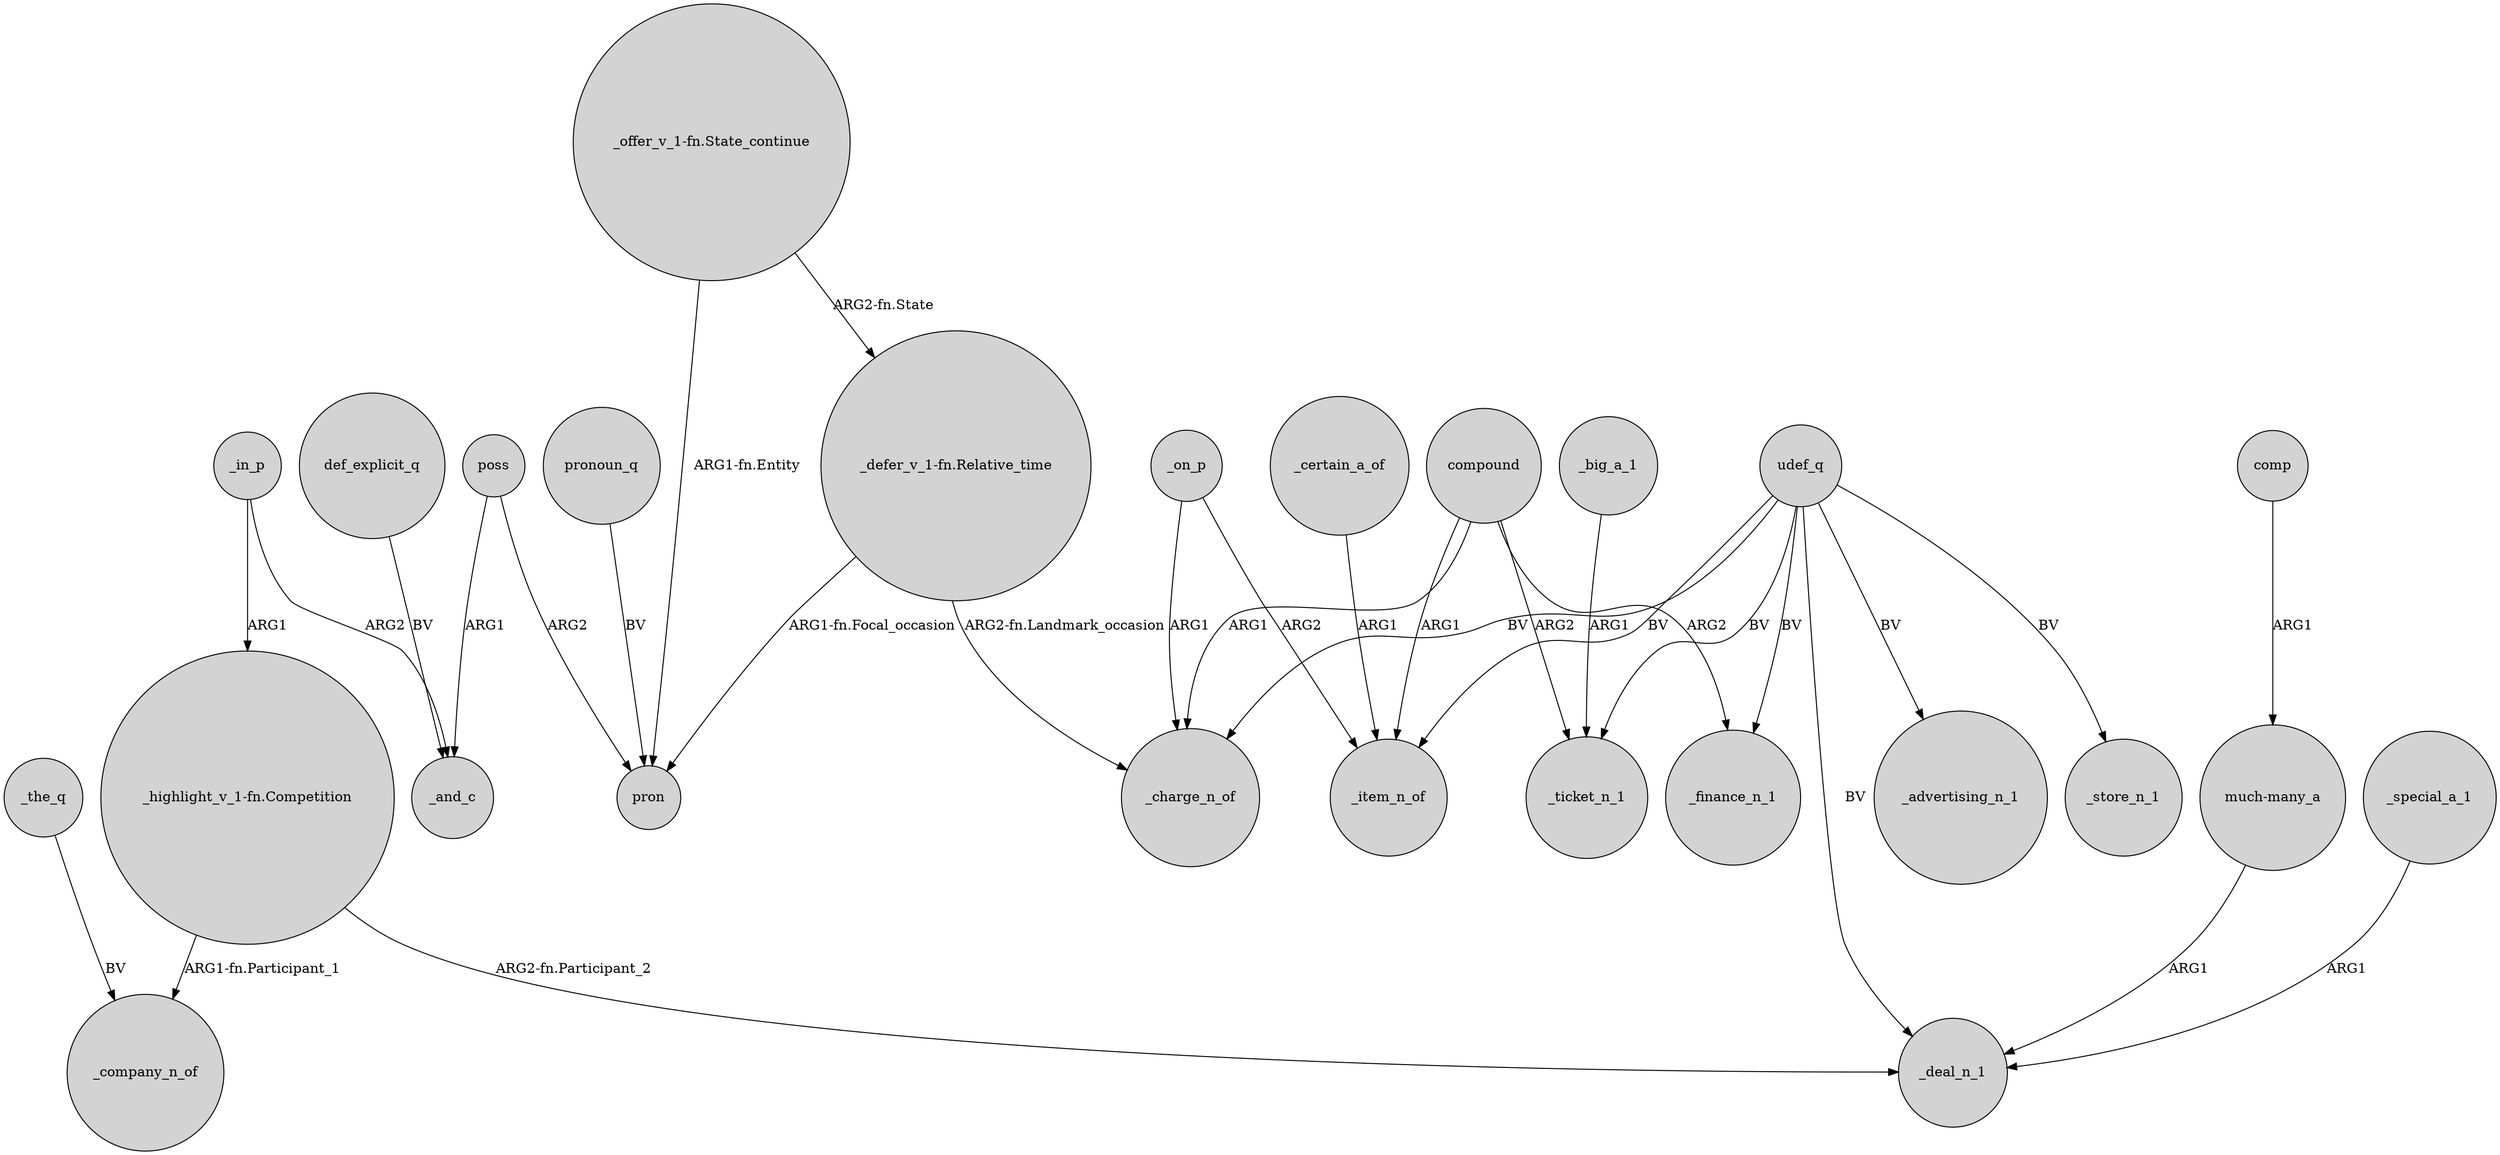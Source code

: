 digraph {
	node [shape=circle style=filled]
	_in_p -> _and_c [label=ARG2]
	_big_a_1 -> _ticket_n_1 [label=ARG1]
	udef_q -> _ticket_n_1 [label=BV]
	udef_q -> _finance_n_1 [label=BV]
	compound -> _ticket_n_1 [label=ARG2]
	"_highlight_v_1-fn.Competition" -> _deal_n_1 [label="ARG2-fn.Participant_2"]
	"_offer_v_1-fn.State_continue" -> pron [label="ARG1-fn.Entity"]
	"_defer_v_1-fn.Relative_time" -> _charge_n_of [label="ARG2-fn.Landmark_occasion"]
	_on_p -> _charge_n_of [label=ARG1]
	compound -> _item_n_of [label=ARG1]
	def_explicit_q -> _and_c [label=BV]
	pronoun_q -> pron [label=BV]
	compound -> _charge_n_of [label=ARG1]
	poss -> pron [label=ARG2]
	udef_q -> _advertising_n_1 [label=BV]
	compound -> _finance_n_1 [label=ARG2]
	comp -> "much-many_a" [label=ARG1]
	"_defer_v_1-fn.Relative_time" -> pron [label="ARG1-fn.Focal_occasion"]
	"much-many_a" -> _deal_n_1 [label=ARG1]
	udef_q -> _store_n_1 [label=BV]
	poss -> _and_c [label=ARG1]
	"_offer_v_1-fn.State_continue" -> "_defer_v_1-fn.Relative_time" [label="ARG2-fn.State"]
	_on_p -> _item_n_of [label=ARG2]
	_in_p -> "_highlight_v_1-fn.Competition" [label=ARG1]
	udef_q -> _deal_n_1 [label=BV]
	"_highlight_v_1-fn.Competition" -> _company_n_of [label="ARG1-fn.Participant_1"]
	udef_q -> _charge_n_of [label=BV]
	_special_a_1 -> _deal_n_1 [label=ARG1]
	_certain_a_of -> _item_n_of [label=ARG1]
	_the_q -> _company_n_of [label=BV]
	udef_q -> _item_n_of [label=BV]
}
